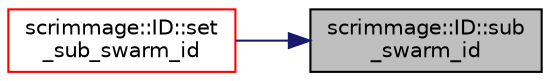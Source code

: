 digraph "scrimmage::ID::sub_swarm_id"
{
 // LATEX_PDF_SIZE
  edge [fontname="Helvetica",fontsize="10",labelfontname="Helvetica",labelfontsize="10"];
  node [fontname="Helvetica",fontsize="10",shape=record];
  rankdir="RL";
  Node1 [label="scrimmage::ID::sub\l_swarm_id",height=0.2,width=0.4,color="black", fillcolor="grey75", style="filled", fontcolor="black",tooltip=" "];
  Node1 -> Node2 [dir="back",color="midnightblue",fontsize="10",style="solid",fontname="Helvetica"];
  Node2 [label="scrimmage::ID::set\l_sub_swarm_id",height=0.2,width=0.4,color="red", fillcolor="white", style="filled",URL="$classscrimmage_1_1ID.html#a6d3c005538695640cd2d1be2495c6311",tooltip=" "];
}
